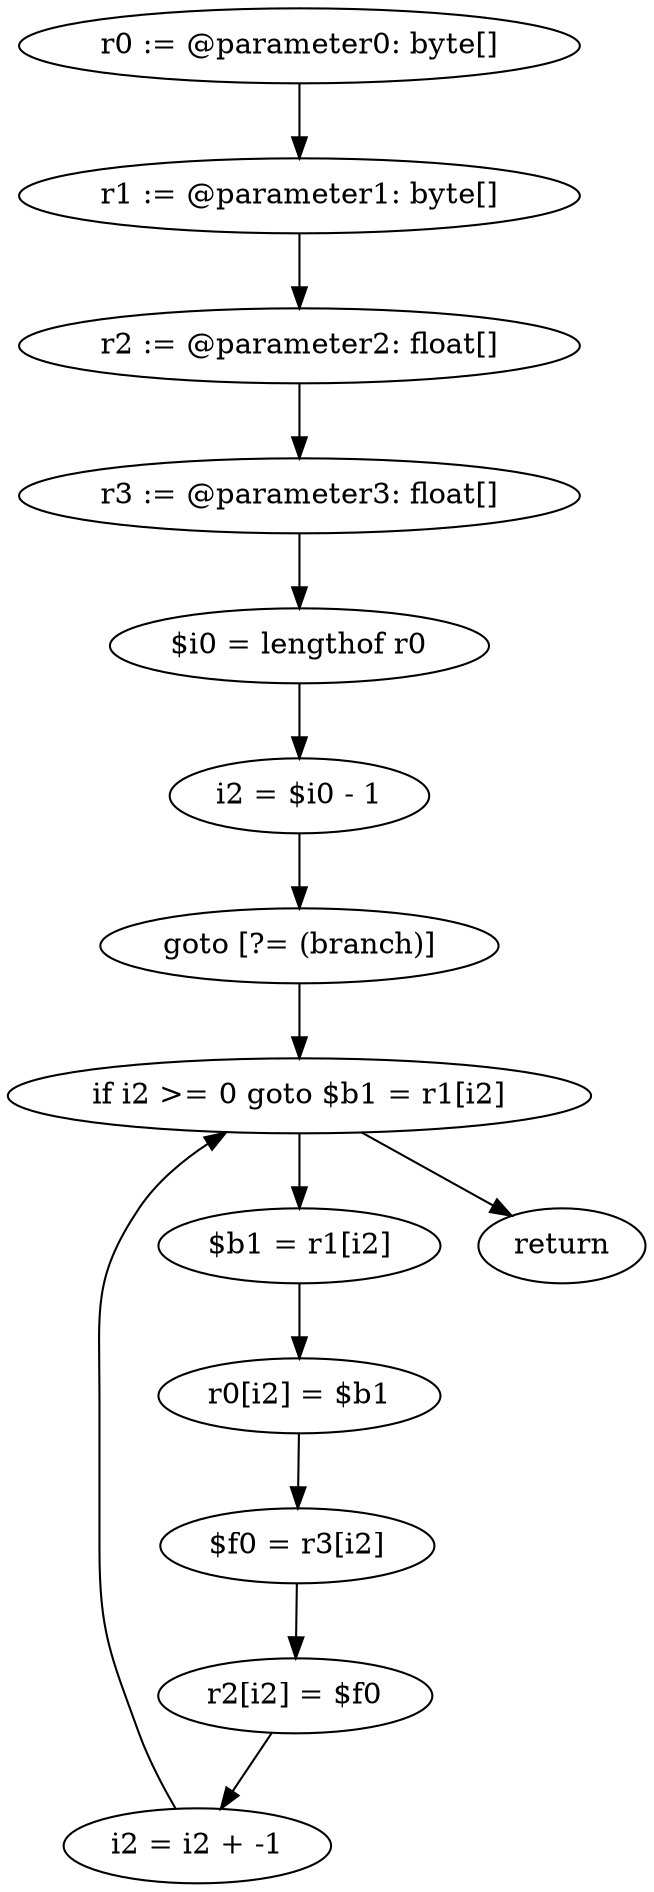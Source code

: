 digraph "unitGraph" {
    "r0 := @parameter0: byte[]"
    "r1 := @parameter1: byte[]"
    "r2 := @parameter2: float[]"
    "r3 := @parameter3: float[]"
    "$i0 = lengthof r0"
    "i2 = $i0 - 1"
    "goto [?= (branch)]"
    "$b1 = r1[i2]"
    "r0[i2] = $b1"
    "$f0 = r3[i2]"
    "r2[i2] = $f0"
    "i2 = i2 + -1"
    "if i2 >= 0 goto $b1 = r1[i2]"
    "return"
    "r0 := @parameter0: byte[]"->"r1 := @parameter1: byte[]";
    "r1 := @parameter1: byte[]"->"r2 := @parameter2: float[]";
    "r2 := @parameter2: float[]"->"r3 := @parameter3: float[]";
    "r3 := @parameter3: float[]"->"$i0 = lengthof r0";
    "$i0 = lengthof r0"->"i2 = $i0 - 1";
    "i2 = $i0 - 1"->"goto [?= (branch)]";
    "goto [?= (branch)]"->"if i2 >= 0 goto $b1 = r1[i2]";
    "$b1 = r1[i2]"->"r0[i2] = $b1";
    "r0[i2] = $b1"->"$f0 = r3[i2]";
    "$f0 = r3[i2]"->"r2[i2] = $f0";
    "r2[i2] = $f0"->"i2 = i2 + -1";
    "i2 = i2 + -1"->"if i2 >= 0 goto $b1 = r1[i2]";
    "if i2 >= 0 goto $b1 = r1[i2]"->"return";
    "if i2 >= 0 goto $b1 = r1[i2]"->"$b1 = r1[i2]";
}
